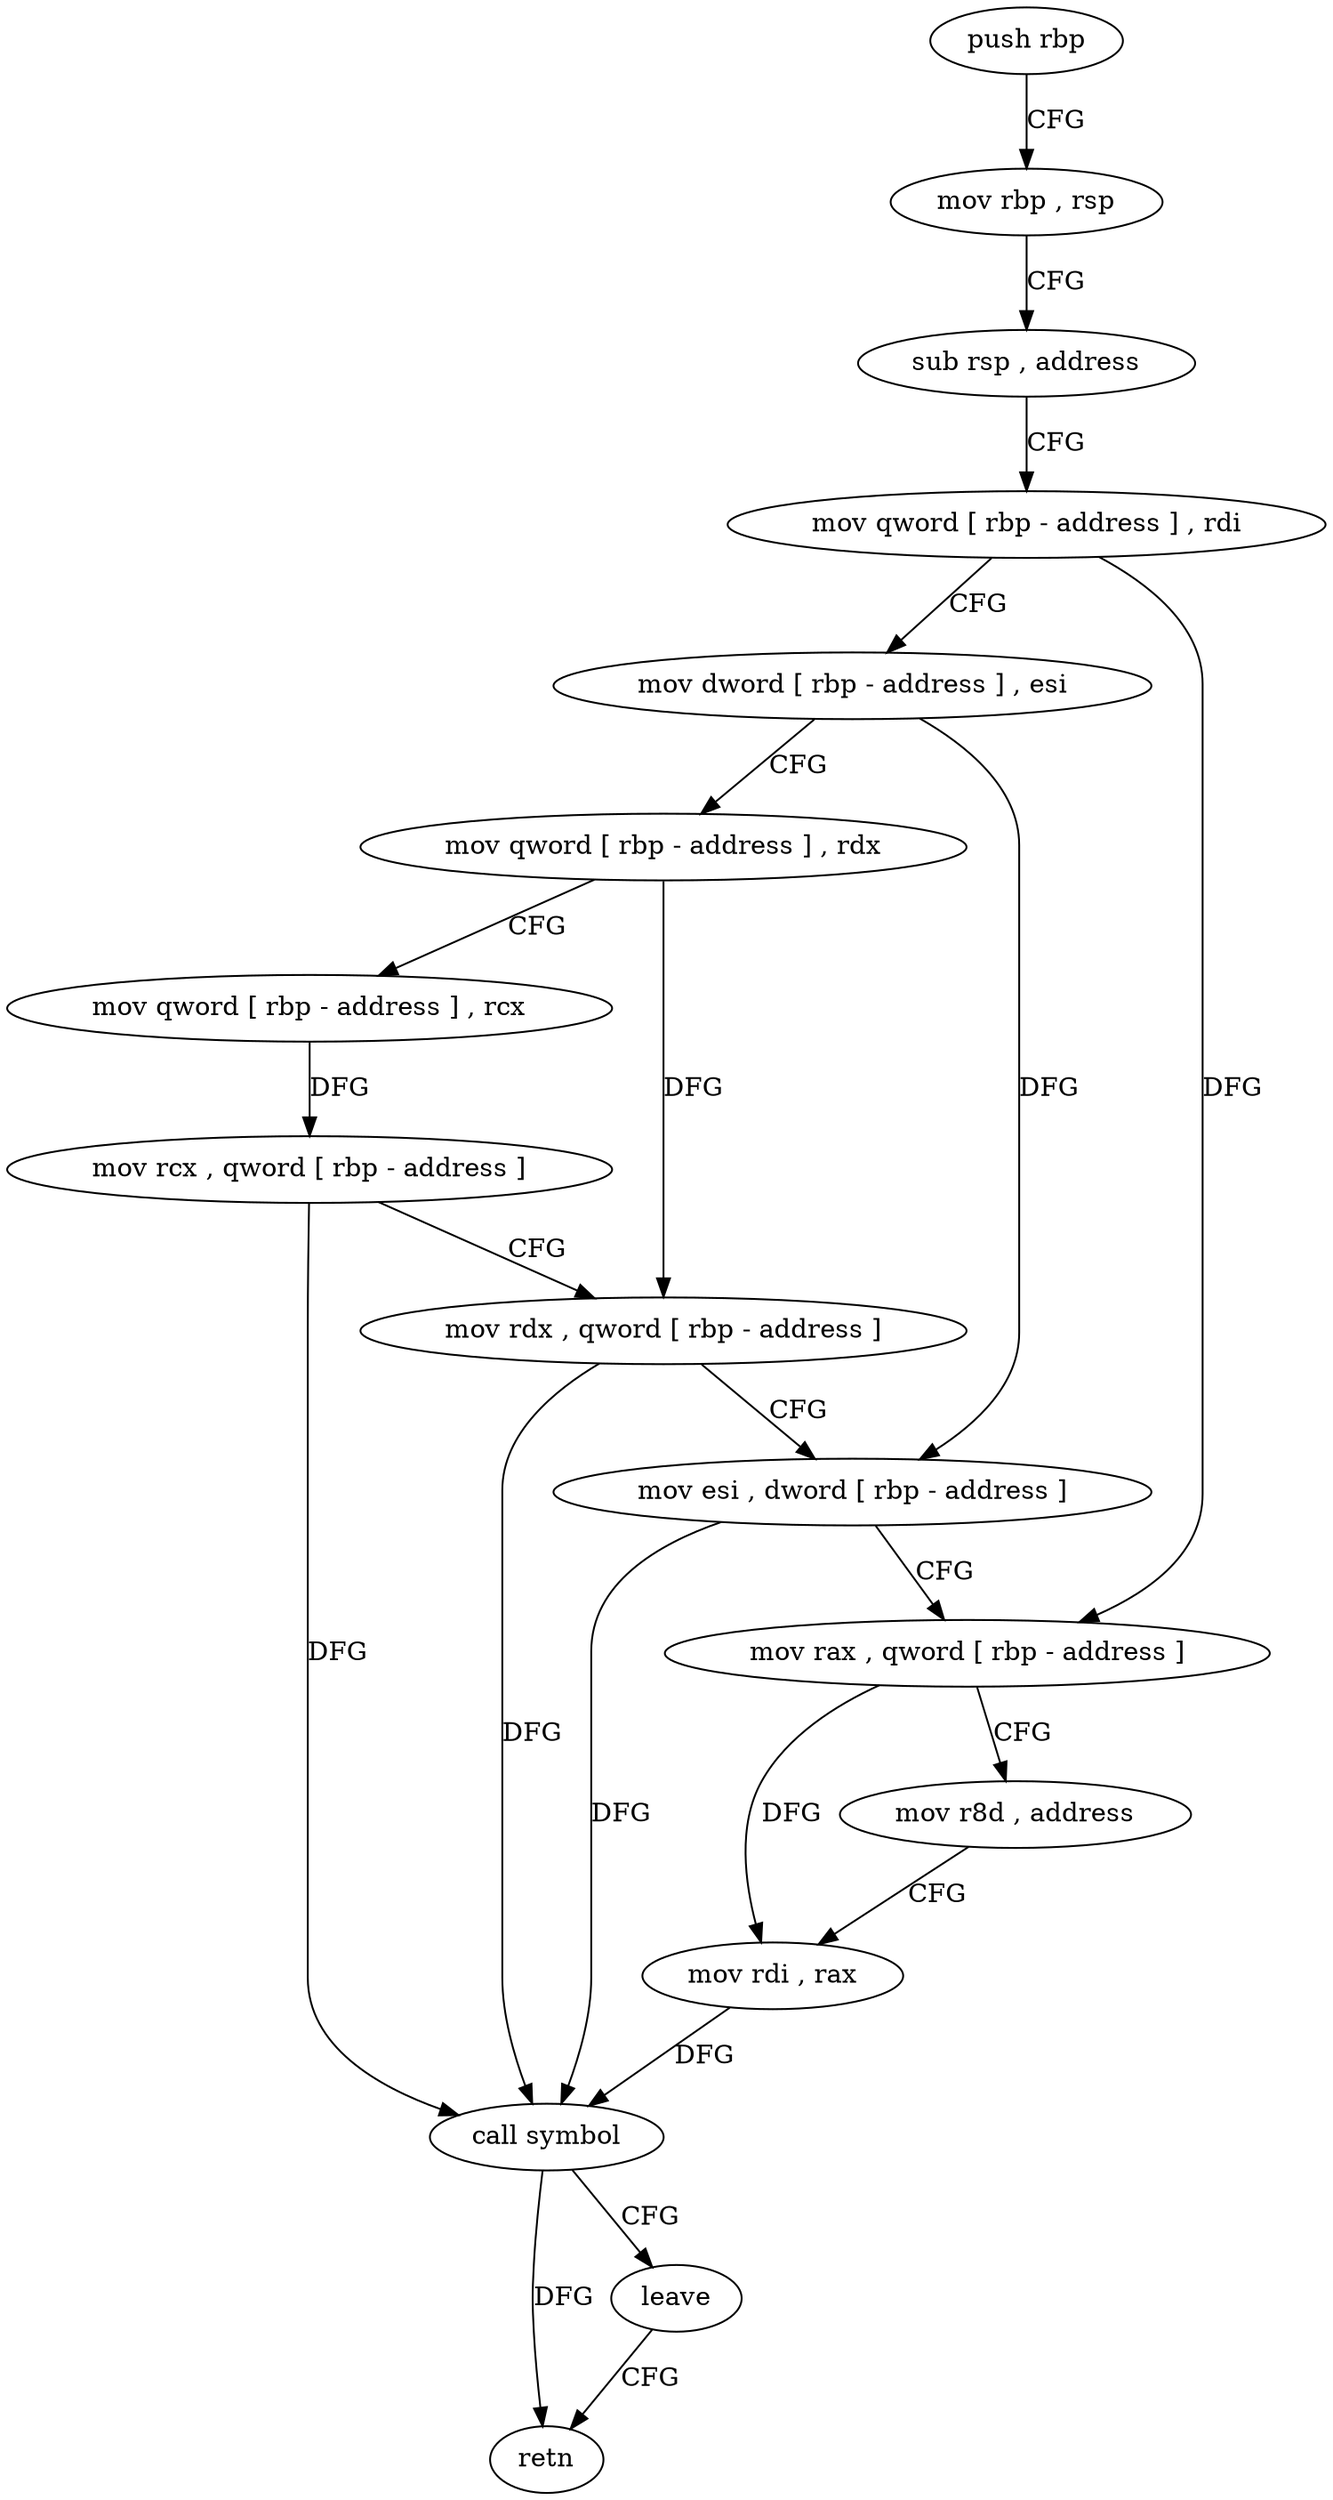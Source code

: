 digraph "func" {
"381853" [label = "push rbp" ]
"381854" [label = "mov rbp , rsp" ]
"381857" [label = "sub rsp , address" ]
"381861" [label = "mov qword [ rbp - address ] , rdi" ]
"381865" [label = "mov dword [ rbp - address ] , esi" ]
"381868" [label = "mov qword [ rbp - address ] , rdx" ]
"381872" [label = "mov qword [ rbp - address ] , rcx" ]
"381876" [label = "mov rcx , qword [ rbp - address ]" ]
"381880" [label = "mov rdx , qword [ rbp - address ]" ]
"381884" [label = "mov esi , dword [ rbp - address ]" ]
"381887" [label = "mov rax , qword [ rbp - address ]" ]
"381891" [label = "mov r8d , address" ]
"381897" [label = "mov rdi , rax" ]
"381900" [label = "call symbol" ]
"381905" [label = "leave" ]
"381906" [label = "retn" ]
"381853" -> "381854" [ label = "CFG" ]
"381854" -> "381857" [ label = "CFG" ]
"381857" -> "381861" [ label = "CFG" ]
"381861" -> "381865" [ label = "CFG" ]
"381861" -> "381887" [ label = "DFG" ]
"381865" -> "381868" [ label = "CFG" ]
"381865" -> "381884" [ label = "DFG" ]
"381868" -> "381872" [ label = "CFG" ]
"381868" -> "381880" [ label = "DFG" ]
"381872" -> "381876" [ label = "DFG" ]
"381876" -> "381880" [ label = "CFG" ]
"381876" -> "381900" [ label = "DFG" ]
"381880" -> "381884" [ label = "CFG" ]
"381880" -> "381900" [ label = "DFG" ]
"381884" -> "381887" [ label = "CFG" ]
"381884" -> "381900" [ label = "DFG" ]
"381887" -> "381891" [ label = "CFG" ]
"381887" -> "381897" [ label = "DFG" ]
"381891" -> "381897" [ label = "CFG" ]
"381897" -> "381900" [ label = "DFG" ]
"381900" -> "381905" [ label = "CFG" ]
"381900" -> "381906" [ label = "DFG" ]
"381905" -> "381906" [ label = "CFG" ]
}
